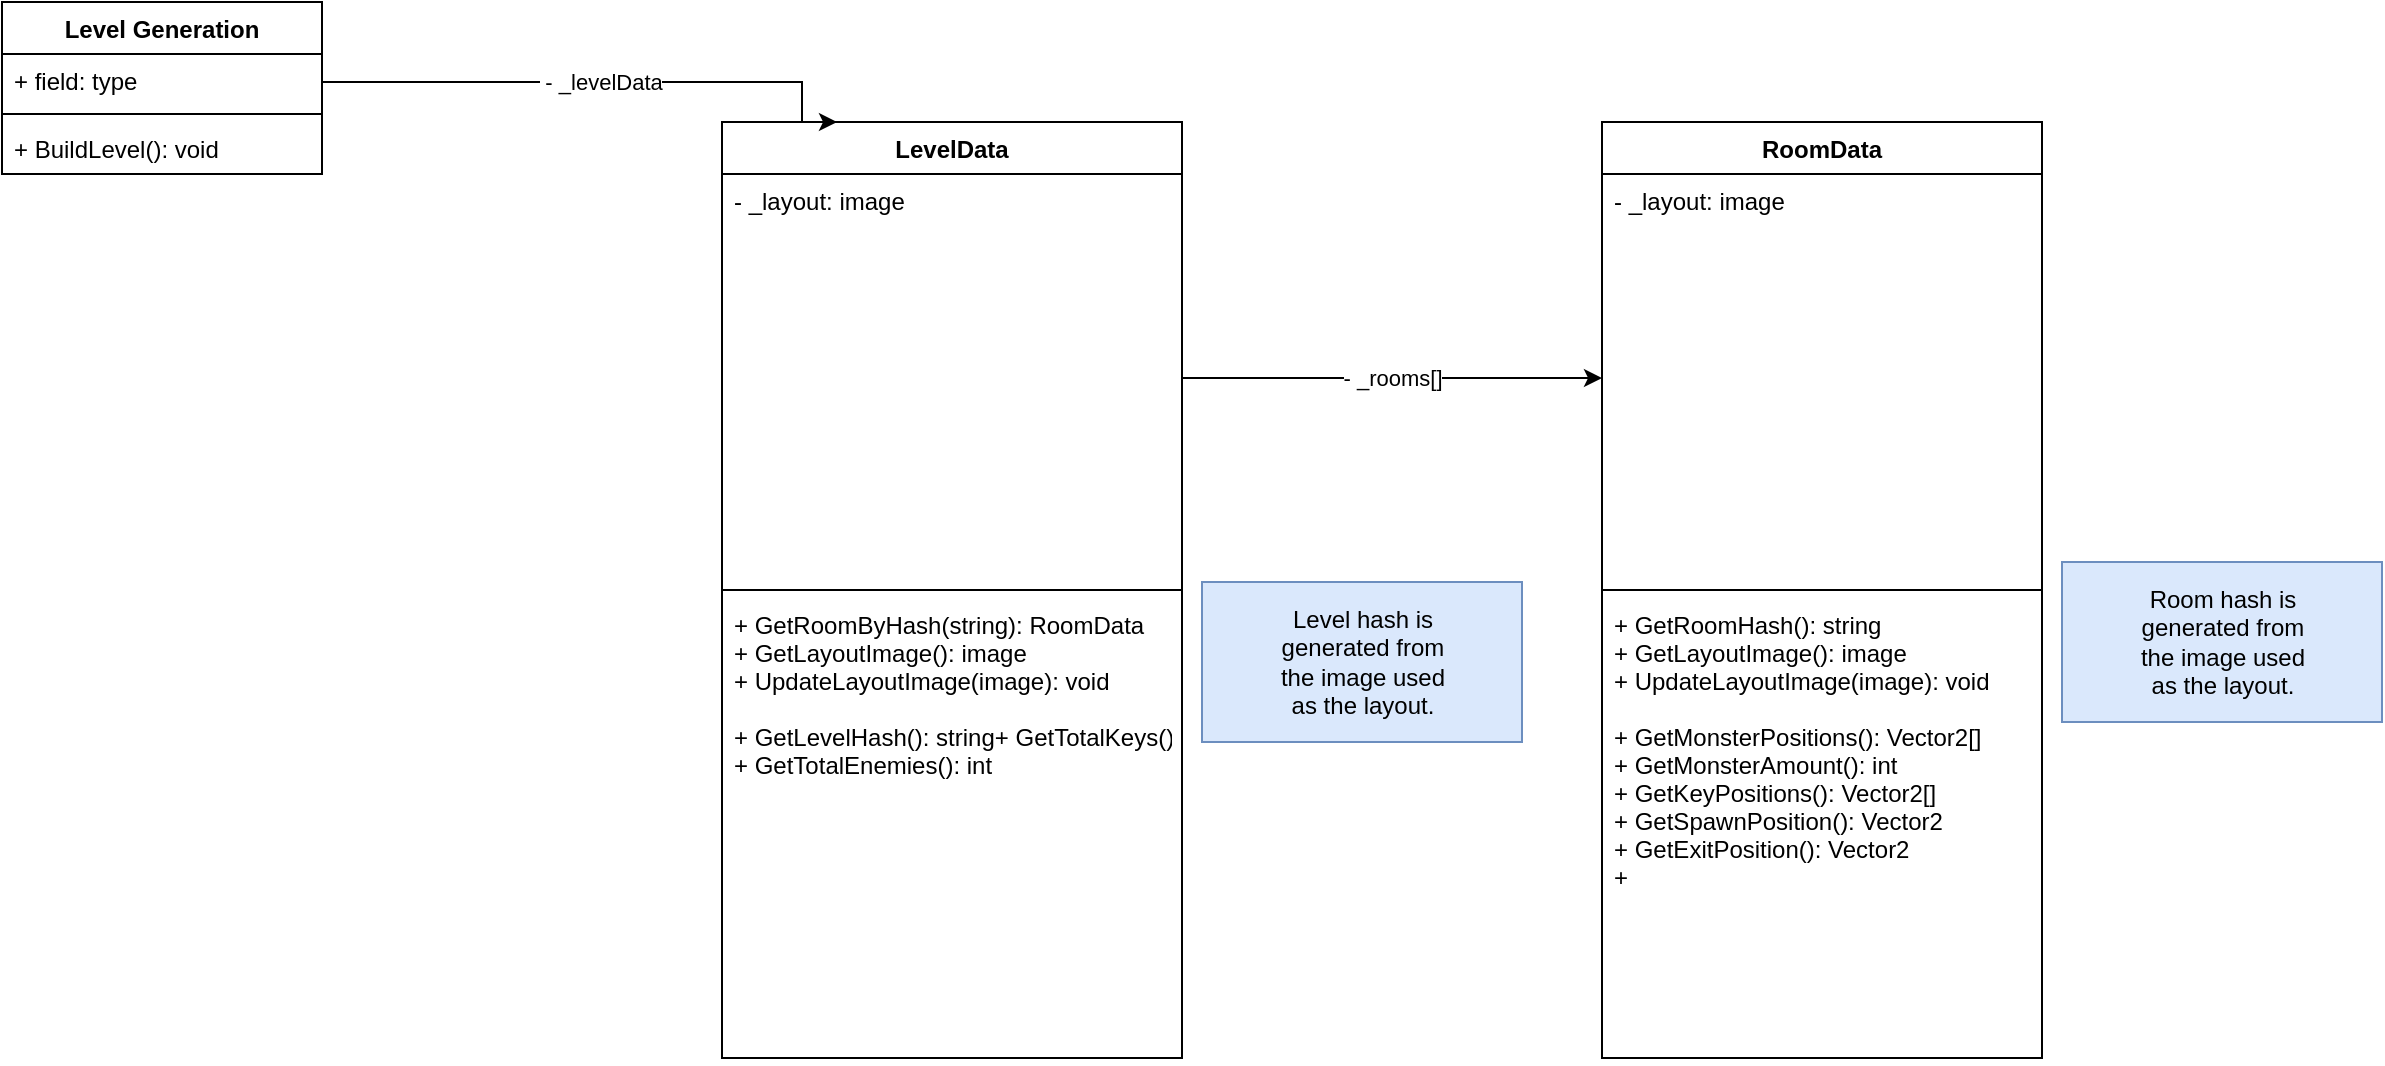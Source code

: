 <mxfile version="20.3.0" type="github">
  <diagram id="d66kL4MdZx7_-ow3y834" name="Page-1">
    <mxGraphModel dx="723" dy="545" grid="1" gridSize="10" guides="1" tooltips="1" connect="1" arrows="1" fold="1" page="1" pageScale="1" pageWidth="827" pageHeight="1169" math="0" shadow="0">
      <root>
        <mxCell id="0" />
        <mxCell id="1" parent="0" />
        <mxCell id="LTV1pkqdl1TVWO-Cy7wC-1" value="Level Generation" style="swimlane;fontStyle=1;align=center;verticalAlign=top;childLayout=stackLayout;horizontal=1;startSize=26;horizontalStack=0;resizeParent=1;resizeParentMax=0;resizeLast=0;collapsible=1;marginBottom=0;" vertex="1" parent="1">
          <mxGeometry x="120" y="80" width="160" height="86" as="geometry" />
        </mxCell>
        <mxCell id="LTV1pkqdl1TVWO-Cy7wC-2" value="+ field: type" style="text;strokeColor=none;fillColor=none;align=left;verticalAlign=top;spacingLeft=4;spacingRight=4;overflow=hidden;rotatable=0;points=[[0,0.5],[1,0.5]];portConstraint=eastwest;" vertex="1" parent="LTV1pkqdl1TVWO-Cy7wC-1">
          <mxGeometry y="26" width="160" height="26" as="geometry" />
        </mxCell>
        <mxCell id="LTV1pkqdl1TVWO-Cy7wC-3" value="" style="line;strokeWidth=1;fillColor=none;align=left;verticalAlign=middle;spacingTop=-1;spacingLeft=3;spacingRight=3;rotatable=0;labelPosition=right;points=[];portConstraint=eastwest;strokeColor=inherit;" vertex="1" parent="LTV1pkqdl1TVWO-Cy7wC-1">
          <mxGeometry y="52" width="160" height="8" as="geometry" />
        </mxCell>
        <mxCell id="LTV1pkqdl1TVWO-Cy7wC-4" value="+ BuildLevel(): void" style="text;strokeColor=none;fillColor=none;align=left;verticalAlign=top;spacingLeft=4;spacingRight=4;overflow=hidden;rotatable=0;points=[[0,0.5],[1,0.5]];portConstraint=eastwest;" vertex="1" parent="LTV1pkqdl1TVWO-Cy7wC-1">
          <mxGeometry y="60" width="160" height="26" as="geometry" />
        </mxCell>
        <mxCell id="LTV1pkqdl1TVWO-Cy7wC-5" value="LevelData" style="swimlane;fontStyle=1;align=center;verticalAlign=top;childLayout=stackLayout;horizontal=1;startSize=26;horizontalStack=0;resizeParent=1;resizeParentMax=0;resizeLast=0;collapsible=1;marginBottom=0;" vertex="1" parent="1">
          <mxGeometry x="480" y="140" width="230" height="468" as="geometry" />
        </mxCell>
        <mxCell id="LTV1pkqdl1TVWO-Cy7wC-6" value="- _layout: image" style="text;strokeColor=none;fillColor=none;align=left;verticalAlign=top;spacingLeft=4;spacingRight=4;overflow=hidden;rotatable=0;points=[[0,0.5],[1,0.5]];portConstraint=eastwest;" vertex="1" parent="LTV1pkqdl1TVWO-Cy7wC-5">
          <mxGeometry y="26" width="230" height="204" as="geometry" />
        </mxCell>
        <mxCell id="LTV1pkqdl1TVWO-Cy7wC-7" value="" style="line;strokeWidth=1;fillColor=none;align=left;verticalAlign=middle;spacingTop=-1;spacingLeft=3;spacingRight=3;rotatable=0;labelPosition=right;points=[];portConstraint=eastwest;strokeColor=inherit;" vertex="1" parent="LTV1pkqdl1TVWO-Cy7wC-5">
          <mxGeometry y="230" width="230" height="8" as="geometry" />
        </mxCell>
        <mxCell id="LTV1pkqdl1TVWO-Cy7wC-8" value="+ GetRoomByHash(string): RoomData &#xa;+ GetLayoutImage(): image&#xa;+ UpdateLayoutImage(image): void&#xa;&#xa;+ GetLevelHash(): string+ GetTotalKeys(): int&#xa;+ GetTotalEnemies(): int&#xa;&#xa;&#xa;&#xa;" style="text;strokeColor=none;fillColor=none;align=left;verticalAlign=top;spacingLeft=4;spacingRight=4;overflow=hidden;rotatable=0;points=[[0,0.5],[1,0.5]];portConstraint=eastwest;" vertex="1" parent="LTV1pkqdl1TVWO-Cy7wC-5">
          <mxGeometry y="238" width="230" height="230" as="geometry" />
        </mxCell>
        <mxCell id="LTV1pkqdl1TVWO-Cy7wC-9" value="&lt;div&gt;&amp;nbsp;- _levelData&lt;br&gt;&lt;/div&gt;" style="edgeStyle=orthogonalEdgeStyle;rounded=0;orthogonalLoop=1;jettySize=auto;html=1;entryX=0.25;entryY=0;entryDx=0;entryDy=0;" edge="1" parent="1" source="LTV1pkqdl1TVWO-Cy7wC-2" target="LTV1pkqdl1TVWO-Cy7wC-5">
          <mxGeometry relative="1" as="geometry">
            <Array as="points">
              <mxPoint x="520" y="120" />
            </Array>
          </mxGeometry>
        </mxCell>
        <mxCell id="LTV1pkqdl1TVWO-Cy7wC-10" value="RoomData" style="swimlane;fontStyle=1;align=center;verticalAlign=top;childLayout=stackLayout;horizontal=1;startSize=26;horizontalStack=0;resizeParent=1;resizeParentMax=0;resizeLast=0;collapsible=1;marginBottom=0;" vertex="1" parent="1">
          <mxGeometry x="920" y="140" width="220" height="468" as="geometry" />
        </mxCell>
        <mxCell id="LTV1pkqdl1TVWO-Cy7wC-11" value="- _layout: image" style="text;strokeColor=none;fillColor=none;align=left;verticalAlign=top;spacingLeft=4;spacingRight=4;overflow=hidden;rotatable=0;points=[[0,0.5],[1,0.5]];portConstraint=eastwest;" vertex="1" parent="LTV1pkqdl1TVWO-Cy7wC-10">
          <mxGeometry y="26" width="220" height="204" as="geometry" />
        </mxCell>
        <mxCell id="LTV1pkqdl1TVWO-Cy7wC-12" value="" style="line;strokeWidth=1;fillColor=none;align=left;verticalAlign=middle;spacingTop=-1;spacingLeft=3;spacingRight=3;rotatable=0;labelPosition=right;points=[];portConstraint=eastwest;strokeColor=inherit;" vertex="1" parent="LTV1pkqdl1TVWO-Cy7wC-10">
          <mxGeometry y="230" width="220" height="8" as="geometry" />
        </mxCell>
        <mxCell id="LTV1pkqdl1TVWO-Cy7wC-13" value="+ GetRoomHash(): string&#xa;+ GetLayoutImage(): image&#xa;+ UpdateLayoutImage(image): void&#xa;&#xa;+ GetMonsterPositions(): Vector2[]&#xa;+ GetMonsterAmount(): int&#xa;+ GetKeyPositions(): Vector2[]&#xa;+ GetSpawnPosition(): Vector2&#xa;+ GetExitPosition(): Vector2&#xa;+ &#xa;&#xa;" style="text;strokeColor=none;fillColor=none;align=left;verticalAlign=top;spacingLeft=4;spacingRight=4;overflow=hidden;rotatable=0;points=[[0,0.5],[1,0.5]];portConstraint=eastwest;" vertex="1" parent="LTV1pkqdl1TVWO-Cy7wC-10">
          <mxGeometry y="238" width="220" height="230" as="geometry" />
        </mxCell>
        <mxCell id="LTV1pkqdl1TVWO-Cy7wC-14" value="&lt;div&gt;Room hash is &lt;br&gt;&lt;/div&gt;&lt;div&gt;generated from &lt;br&gt;&lt;/div&gt;&lt;div&gt;the image used &lt;br&gt;&lt;/div&gt;&lt;div&gt;as the layout. &lt;/div&gt;" style="html=1;fillColor=#dae8fc;strokeColor=#6c8ebf;" vertex="1" parent="1">
          <mxGeometry x="1150" y="360" width="160" height="80" as="geometry" />
        </mxCell>
        <mxCell id="LTV1pkqdl1TVWO-Cy7wC-15" value="&lt;div&gt;Level hash is &lt;br&gt;&lt;/div&gt;&lt;div&gt;generated from &lt;br&gt;&lt;/div&gt;&lt;div&gt;the image used &lt;br&gt;&lt;/div&gt;&lt;div&gt;as the layout. &lt;/div&gt;" style="html=1;fillColor=#dae8fc;strokeColor=#6c8ebf;" vertex="1" parent="1">
          <mxGeometry x="720" y="370" width="160" height="80" as="geometry" />
        </mxCell>
        <mxCell id="LTV1pkqdl1TVWO-Cy7wC-16" value="&lt;div&gt;- _rooms[] &lt;/div&gt;" style="edgeStyle=orthogonalEdgeStyle;rounded=0;orthogonalLoop=1;jettySize=auto;html=1;entryX=0;entryY=0.5;entryDx=0;entryDy=0;" edge="1" parent="1" source="LTV1pkqdl1TVWO-Cy7wC-6" target="LTV1pkqdl1TVWO-Cy7wC-11">
          <mxGeometry relative="1" as="geometry">
            <Array as="points">
              <mxPoint x="810" y="268" />
              <mxPoint x="810" y="268" />
            </Array>
          </mxGeometry>
        </mxCell>
      </root>
    </mxGraphModel>
  </diagram>
</mxfile>
